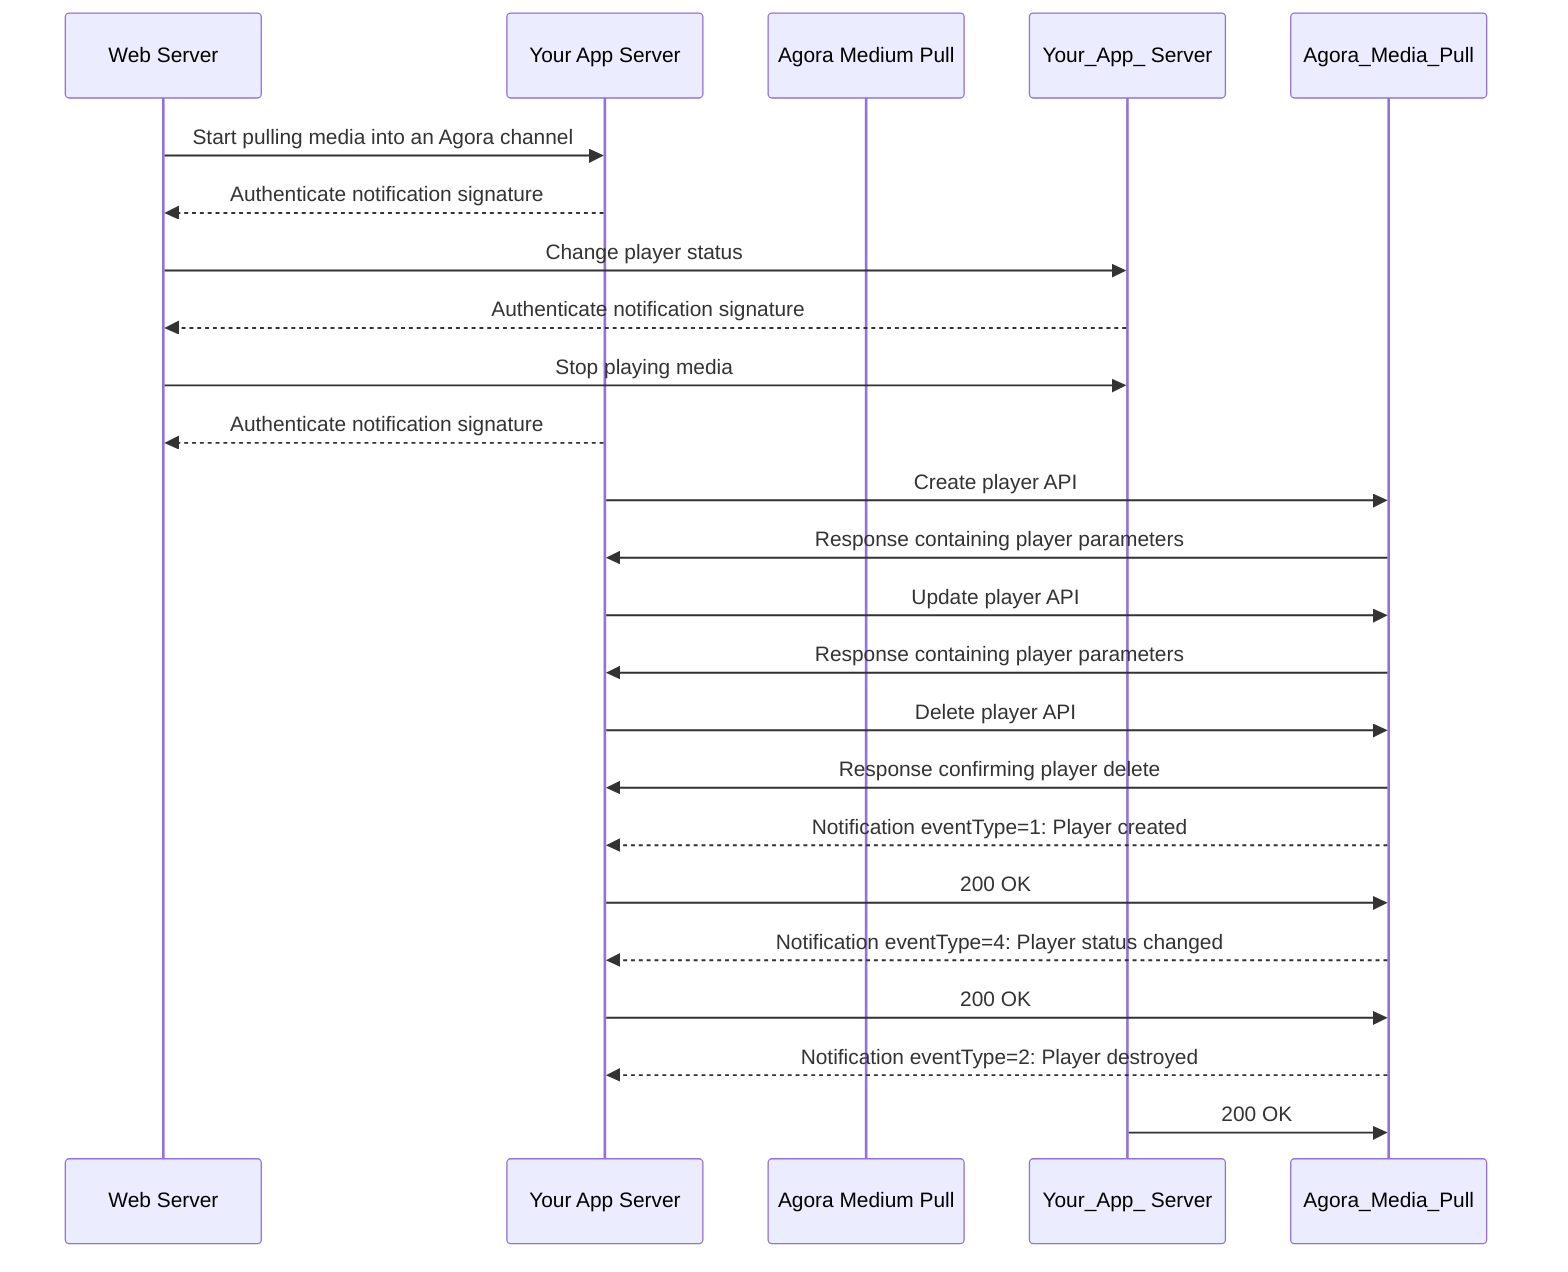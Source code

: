 sequenceDiagram
    participant Web_Server as Web Server
    participant Your_App_Server as Your App Server
    participant Agora_Medium_Pull as Agora Medium Pull

    Web_Server->>Your_App_Server: Start pulling media into an Agora channel
    Your_App_Server-->>Web_Server: Authenticate notification signature
    Web_Server->>Your_App_ Server: Change player status
    Your_App_ Server-->>Web_Server: Authenticate notification signature
    Web_Server->>Your_App_ Server: Stop playing media
    Your_App_Server-->>Web_Server: Authenticate notification signature

    Your_App_Server->>Agora_Media_Pull: Create player API
    Agora_Media_Pull->>Your_App_Server: Response containing player parameters
    Your_App_Server->>Agora_Media_Pull: Update player API
    Agora_Media_Pull->>Your_App_Server: Response containing player parameters
    Your_App_Server->>Agora_Media_Pull: Delete player API
    Agora_Media_Pull->>Your_App_Server: Response confirming player delete

    Agora_Media_Pull-->>Your_App_Server: Notification eventType=1: Player created
    Your_App_Server->>Agora_Media_Pull: 200 OK
    Agora_Media_Pull-->>Your_App_Server: Notification eventType=4: Player status changed
    Your_App_Server->>Agora_Media_Pull: 200 OK
    Agora_Media_Pull-->>Your_App_Server: Notification eventType=2: Player destroyed
    Your_App_ Server->>Agora_Media_Pull: 200 OK